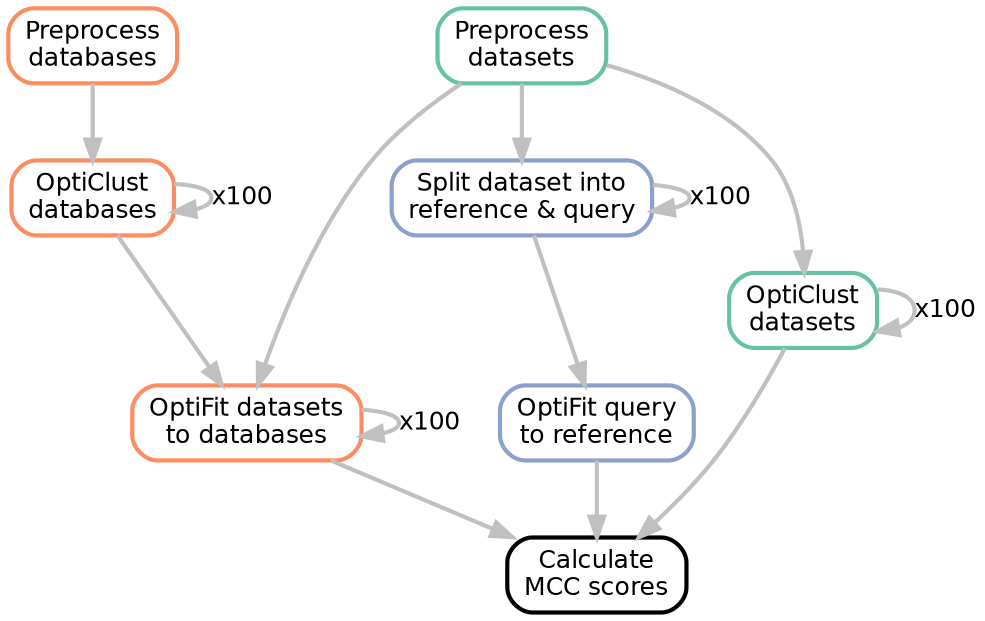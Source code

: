 # RColorBrewer::brewer.pal(n=4, name='Set2')
digraph snakemake_dag {
    graph[bgcolor=white];
    node[shape=box, style=rounded, 
         fontname=helvetica, fontsize=12, penwidth=2];
    edge[penwidth=2, color=grey, 
         fontname=helvetica, fontsize=12];
    
	1[label = "Preprocess\ndatasets", 
	  color = "#66C2A5", style="rounded"];
	2[label = "OptiClust\ndatasets", 
	  color = "#66C2A5", style="rounded"];
	
	11[label = "Preprocess\ndatabases", 
	   color = "#FC8D62", style="rounded"];
	12[label = "OptiClust\ndatabases", 
	   color = "#FC8D62", style="rounded"];
	13[label = "OptiFit datasets\nto databases", 
	   color = "#FC8D62", style="rounded"];
	
	20[label = "Split dataset into\nreference & query", 
	   color = "#8DA0CB", style="rounded"];
	21[label = "OptiFit query\nto reference", 
	   color = "#8DA0CB", style="rounded"];
	
	30[label = "Calculate\nMCC scores", 
	   style="rounded"];
	
	1 -> 2
	2 -> 2 [label = "x100"]
	2 -> 30
	
	11 -> 12 -> 13
	12 -> 12 [label = "x100"]
	1 -> 13
	13 -> 13 [label = "x100"]
	13 -> 30
	
	20 -> 21
	20 -> 20 [label = "x100"]
	1 -> 20
	21 -> 30
}
